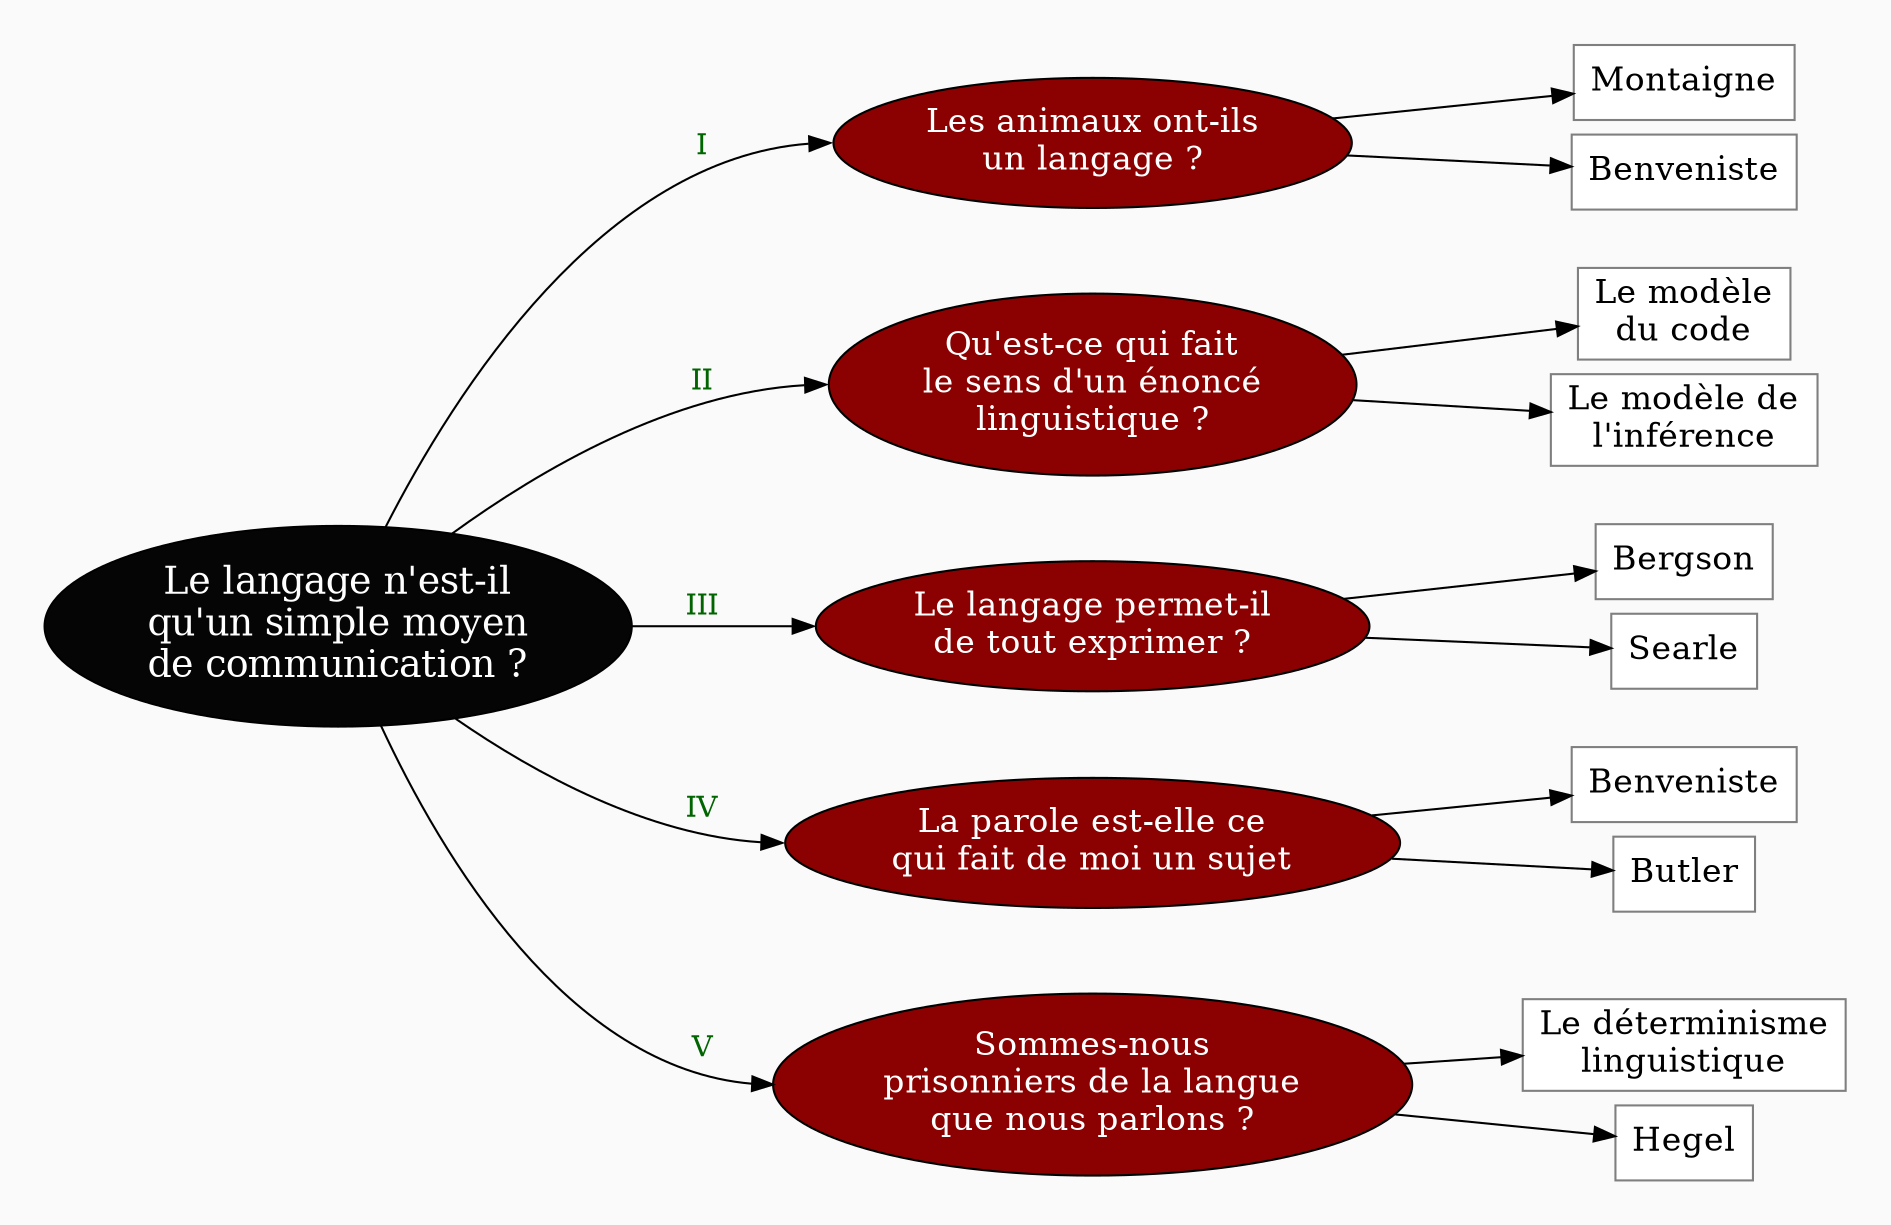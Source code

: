digraph G {
// Template : diagram
// Usage : 
rankdir=LR
splines=true
//splines=curved
bgcolor=grey98
pad=0.3
style=filled
edge[minlen=3]
node[style=filled, fontcolor=white]
ranksep=0.1
nodesep=0.1

// NIVEAU 1
node[fillcolor=grey2, fontsize=18]
a1[label="Le langage n'est-il
qu'un simple moyen
de communication ?"]

// NIVEAU 2
node[fillcolor=red4, fontsize=16]
a1->b1[headport=w,label=<<FONT color="darkgreen"><br/>I</FONT>>]
a1->b2[headport=w,label=<<FONT color="darkgreen"><br/>II</FONT>>]
a1->b3[headport=w,label=<<FONT color="darkgreen"><br/>III</FONT>>]
a1->b4[headport=w,label=<<FONT color="darkgreen"><br/>IV</FONT>>]
a1->b5[headport=w,label=<<FONT color="darkgreen"><br/>V</FONT>>]
b1[label="Les animaux ont-ils
un langage ?"]    
b2[label="Qu'est-ce qui fait
le sens d'un énoncé
linguistique ?"]
b3[label="Le langage permet-il
de tout exprimer ?"]
b4[label="La parole est-elle ce
qui fait de moi un sujet"]
b5[label="Sommes-nous
prisonniers de la langue
que nous parlons ?"]




{rank=same;b1->b2->b3->b4->b5[style=invis, minlen=3]}

node[fontcolor=black]
// NIVEAU 3 (sans intermédiaire)
node [shape=box, fillcolor=white, color=grey50]
// c1[label=""]
b1->{c1,c2}
c1[label="Montaigne"]
c2[label="Benveniste"]

b2->{c3,c4}
c3[label="Le modèle
du code"]
c4[label="Le modèle de
l'inférence"]

b3->{c5,c6}
c5[label="Bergson"]
c6[label="Searle"]

b4->{c7,c8}
c7[label="Benveniste"]
c8[label="Butler"]

b5->{c9,c10}
c9[label="Le déterminisme
linguistique"]
c10[label="Hegel"]


{rank=same;c2->c3[style=invis, minlen=2]}
{rank=same;c4->c5[style=invis, minlen=2]}
{rank=same;c6->c7[style=invis, minlen=2]}
{rank=same;c8->c9[style=invis, minlen=3]}



// INTERMÉDIAIRE AVANT NIVEAU 3
node[fillcolor=grey78, shape=oval]
// [arrowhead=none]
// bc1[label=""]

// NIVEAU 3 (avec intermédiaire)
node[fillcolor=white, shape=box, color=grey50]
// c1[label=""]

// NIVEAU 4
node[style="filled,rounded", fillcolor=white, shape=box, color=grey50]
// d1[label=""]

// ÉTIQUETTES EN ROUGE
node[shape=plaintext, fontcolor=firebrick3, fillcolor=grey98]
// e1[label=< <B>= Titre</B><BR /><BR />Contenu<BR /> >]
// e1[label=""]
// ->e1[minlen=1, style=invis]



// REMARQUES EN BLEU
node[color=blue, shape=box, margin=0.07, fontcolor=black, fontsize=12, style="dashed", penwidth=0.6]
edge[color=blue, arrowhead="none", xlabel="", style="dashed", penwidth=0.6]
// r1[label=""]
// {rank=same;->r1}
// {rank=same;r1->[dir=back]}

}